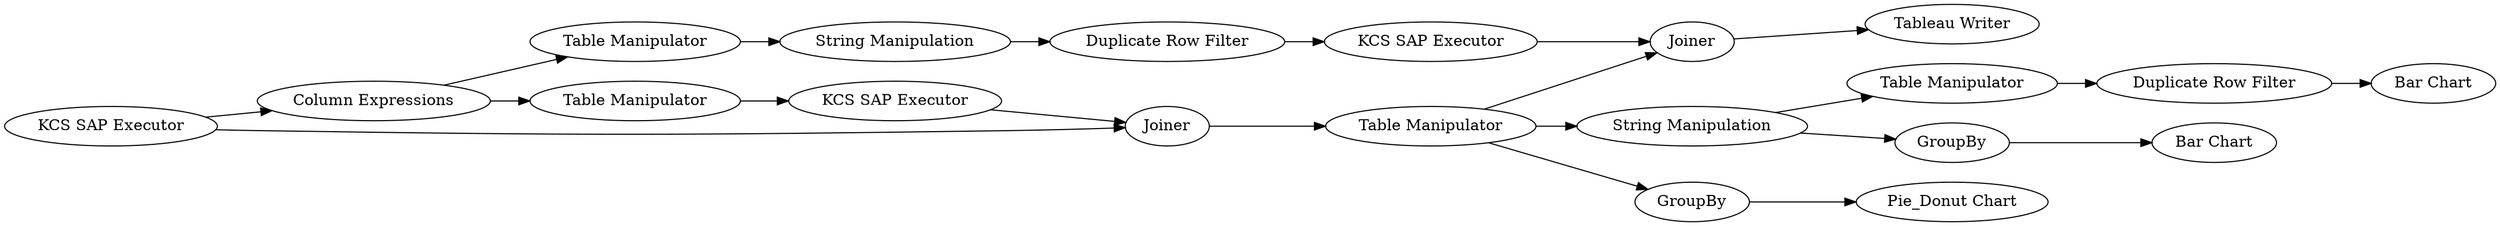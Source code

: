digraph {
	1 [label="KCS SAP Executor"]
	4 [label="String Manipulation"]
	6 [label="Column Expressions"]
	7 [label="Table Manipulator"]
	8 [label="KCS SAP Executor"]
	9 [label=Joiner]
	10 [label="Tableau Writer"]
	11 [label="Table Manipulator"]
	24 [label="String Manipulation"]
	25 [label="Duplicate Row Filter"]
	26 [label="KCS SAP Executor"]
	27 [label=GroupBy]
	28 [label="Table Manipulator"]
	29 [label="Bar Chart"]
	30 [label="Table Manipulator"]
	31 [label="Duplicate Row Filter"]
	32 [label="Bar Chart"]
	34 [label=GroupBy]
	35 [label="Pie_Donut Chart"]
	36 [label=Joiner]
	1 -> 6
	1 -> 9
	4 -> 30
	4 -> 27
	6 -> 7
	6 -> 11
	7 -> 8
	8 -> 9
	9 -> 28
	11 -> 24
	24 -> 25
	25 -> 26
	26 -> 36
	27 -> 29
	28 -> 4
	28 -> 36
	28 -> 34
	30 -> 31
	31 -> 32
	34 -> 35
	36 -> 10
	rankdir=LR
}
